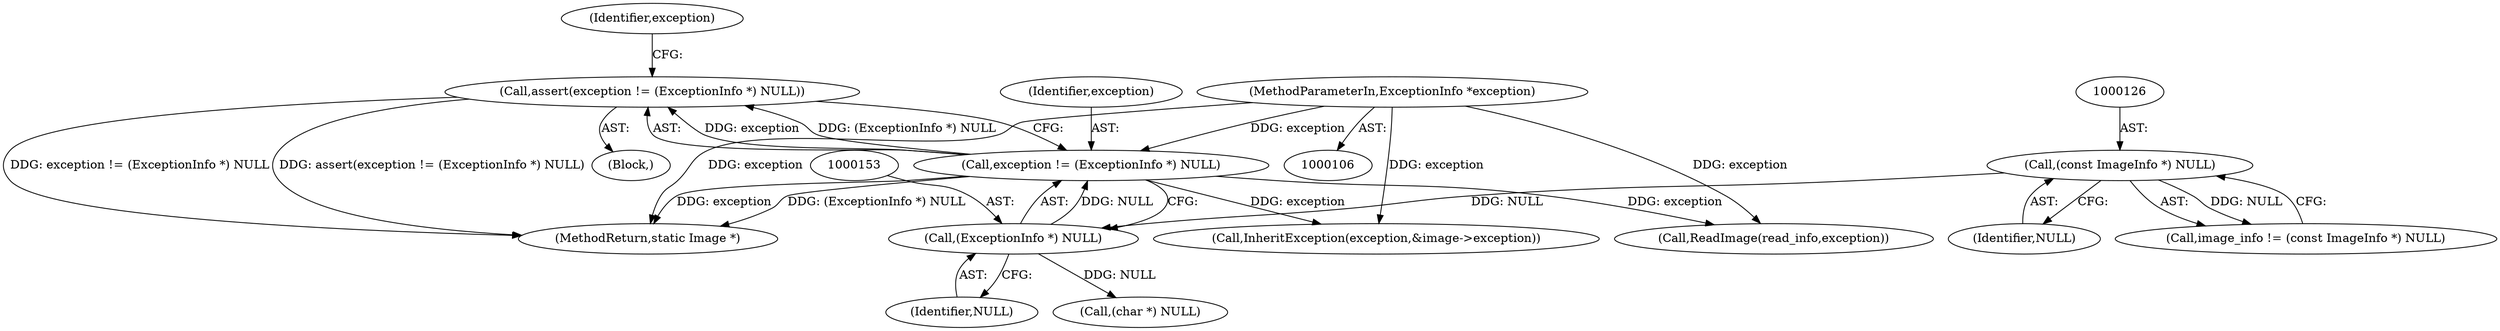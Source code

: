 digraph "0_ImageMagick_f6e9d0d9955e85bdd7540b251cd50d598dacc5e6_66@API" {
"1000149" [label="(Call,assert(exception != (ExceptionInfo *) NULL))"];
"1000150" [label="(Call,exception != (ExceptionInfo *) NULL)"];
"1000110" [label="(MethodParameterIn,ExceptionInfo *exception)"];
"1000152" [label="(Call,(ExceptionInfo *) NULL)"];
"1000125" [label="(Call,(const ImageInfo *) NULL)"];
"1000150" [label="(Call,exception != (ExceptionInfo *) NULL)"];
"1000111" [label="(Block,)"];
"1000152" [label="(Call,(ExceptionInfo *) NULL)"];
"1000127" [label="(Identifier,NULL)"];
"1000149" [label="(Call,assert(exception != (ExceptionInfo *) NULL))"];
"1000314" [label="(Call,InheritException(exception,&image->exception))"];
"1000154" [label="(Identifier,NULL)"];
"1000151" [label="(Identifier,exception)"];
"1000374" [label="(Call,ReadImage(read_info,exception))"];
"1000770" [label="(MethodReturn,static Image *)"];
"1000244" [label="(Call,(char *) NULL)"];
"1000125" [label="(Call,(const ImageInfo *) NULL)"];
"1000123" [label="(Call,image_info != (const ImageInfo *) NULL)"];
"1000158" [label="(Identifier,exception)"];
"1000110" [label="(MethodParameterIn,ExceptionInfo *exception)"];
"1000149" -> "1000111"  [label="AST: "];
"1000149" -> "1000150"  [label="CFG: "];
"1000150" -> "1000149"  [label="AST: "];
"1000158" -> "1000149"  [label="CFG: "];
"1000149" -> "1000770"  [label="DDG: assert(exception != (ExceptionInfo *) NULL)"];
"1000149" -> "1000770"  [label="DDG: exception != (ExceptionInfo *) NULL"];
"1000150" -> "1000149"  [label="DDG: exception"];
"1000150" -> "1000149"  [label="DDG: (ExceptionInfo *) NULL"];
"1000150" -> "1000152"  [label="CFG: "];
"1000151" -> "1000150"  [label="AST: "];
"1000152" -> "1000150"  [label="AST: "];
"1000150" -> "1000770"  [label="DDG: exception"];
"1000150" -> "1000770"  [label="DDG: (ExceptionInfo *) NULL"];
"1000110" -> "1000150"  [label="DDG: exception"];
"1000152" -> "1000150"  [label="DDG: NULL"];
"1000150" -> "1000314"  [label="DDG: exception"];
"1000150" -> "1000374"  [label="DDG: exception"];
"1000110" -> "1000106"  [label="AST: "];
"1000110" -> "1000770"  [label="DDG: exception"];
"1000110" -> "1000314"  [label="DDG: exception"];
"1000110" -> "1000374"  [label="DDG: exception"];
"1000152" -> "1000154"  [label="CFG: "];
"1000153" -> "1000152"  [label="AST: "];
"1000154" -> "1000152"  [label="AST: "];
"1000125" -> "1000152"  [label="DDG: NULL"];
"1000152" -> "1000244"  [label="DDG: NULL"];
"1000125" -> "1000123"  [label="AST: "];
"1000125" -> "1000127"  [label="CFG: "];
"1000126" -> "1000125"  [label="AST: "];
"1000127" -> "1000125"  [label="AST: "];
"1000123" -> "1000125"  [label="CFG: "];
"1000125" -> "1000123"  [label="DDG: NULL"];
}
